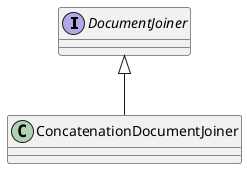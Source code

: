 @startuml
'https://plantuml.com/class-diagram

interface DocumentJoiner
class ConcatenationDocumentJoiner

DocumentJoiner <|-- ConcatenationDocumentJoiner


@enduml